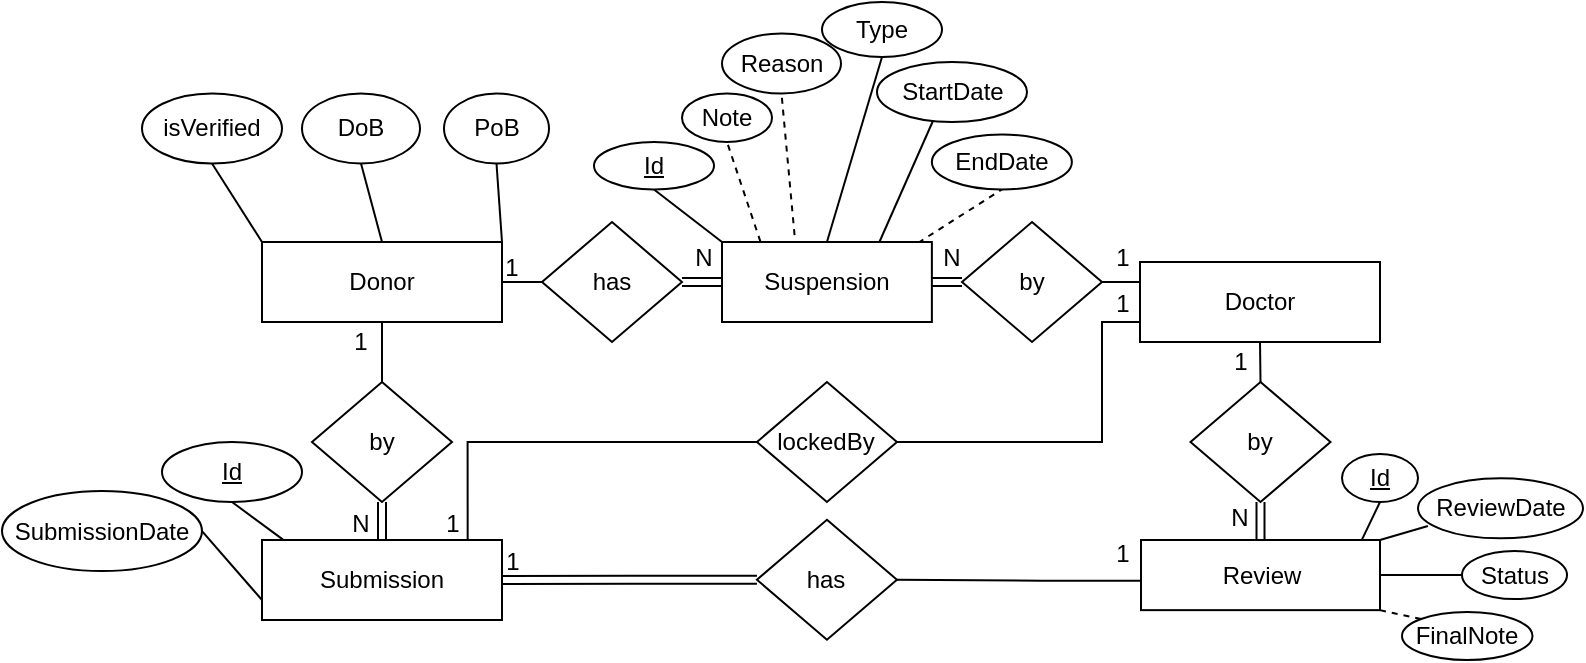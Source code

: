<mxfile version="24.7.5">
  <diagram name="Page-1" id="YJBZmGf09T_ugZpruDGn">
    <mxGraphModel dx="1877" dy="565" grid="1" gridSize="10" guides="1" tooltips="1" connect="1" arrows="1" fold="1" page="1" pageScale="1" pageWidth="827" pageHeight="1169" math="0" shadow="0">
      <root>
        <mxCell id="0" />
        <mxCell id="1" parent="0" />
        <mxCell id="8xb7cWls3KUM-lBE9ush-6" style="rounded=0;orthogonalLoop=1;jettySize=auto;html=1;exitX=0.5;exitY=0;exitDx=0;exitDy=0;entryX=0.5;entryY=1;entryDx=0;entryDy=0;endArrow=none;endFill=0;shape=link;" parent="1" source="8xb7cWls3KUM-lBE9ush-42" target="8xb7cWls3KUM-lBE9ush-43" edge="1">
          <mxGeometry relative="1" as="geometry">
            <mxPoint x="-361.94" y="760.75" as="sourcePoint" />
            <mxPoint x="-361.94" y="550.75" as="targetPoint" />
          </mxGeometry>
        </mxCell>
        <mxCell id="8xb7cWls3KUM-lBE9ush-7" style="rounded=0;orthogonalLoop=1;jettySize=auto;html=1;exitX=0.925;exitY=-0.008;exitDx=0;exitDy=0;entryX=0.5;entryY=1;entryDx=0;entryDy=0;endArrow=none;endFill=0;exitPerimeter=0;" parent="1" source="8xb7cWls3KUM-lBE9ush-42" target="8xb7cWls3KUM-lBE9ush-38" edge="1">
          <mxGeometry relative="1" as="geometry">
            <mxPoint x="-183" y="488.91" as="sourcePoint" />
            <mxPoint x="-243" y="438.91" as="targetPoint" />
          </mxGeometry>
        </mxCell>
        <mxCell id="8xb7cWls3KUM-lBE9ush-8" style="rounded=0;orthogonalLoop=1;jettySize=auto;html=1;exitX=1;exitY=0.5;exitDx=0;exitDy=0;entryX=0;entryY=0.5;entryDx=0;entryDy=0;endArrow=none;endFill=0;" parent="1" source="8xb7cWls3KUM-lBE9ush-42" target="8xb7cWls3KUM-lBE9ush-28" edge="1">
          <mxGeometry relative="1" as="geometry">
            <mxPoint x="-183" y="518.91" as="sourcePoint" />
          </mxGeometry>
        </mxCell>
        <mxCell id="8xb7cWls3KUM-lBE9ush-9" style="rounded=0;orthogonalLoop=1;jettySize=auto;html=1;exitX=1;exitY=1;exitDx=0;exitDy=0;entryX=0;entryY=0;entryDx=0;entryDy=0;endArrow=none;endFill=0;dashed=1;" parent="1" source="8xb7cWls3KUM-lBE9ush-42" target="8xb7cWls3KUM-lBE9ush-29" edge="1">
          <mxGeometry relative="1" as="geometry">
            <mxPoint x="-183" y="508.91" as="sourcePoint" />
          </mxGeometry>
        </mxCell>
        <mxCell id="8xb7cWls3KUM-lBE9ush-10" style="rounded=0;orthogonalLoop=1;jettySize=auto;html=1;exitX=1;exitY=0;exitDx=0;exitDy=0;entryX=0.06;entryY=0.794;entryDx=0;entryDy=0;endArrow=none;endFill=0;entryPerimeter=0;" parent="1" source="8xb7cWls3KUM-lBE9ush-42" target="8xb7cWls3KUM-lBE9ush-30" edge="1">
          <mxGeometry relative="1" as="geometry">
            <mxPoint x="-183" y="498.91" as="sourcePoint" />
          </mxGeometry>
        </mxCell>
        <mxCell id="8xb7cWls3KUM-lBE9ush-12" style="edgeStyle=orthogonalEdgeStyle;rounded=0;orthogonalLoop=1;jettySize=auto;html=1;exitX=0.857;exitY=0.024;exitDx=0;exitDy=0;entryX=0;entryY=0.5;entryDx=0;entryDy=0;endArrow=none;endFill=0;exitPerimeter=0;" parent="1" source="8xb7cWls3KUM-lBE9ush-93" target="8xb7cWls3KUM-lBE9ush-87" edge="1">
          <mxGeometry relative="1" as="geometry">
            <mxPoint x="-45" y="854" as="sourcePoint" />
            <Array as="points">
              <mxPoint x="33" y="500" />
            </Array>
          </mxGeometry>
        </mxCell>
        <mxCell id="8xb7cWls3KUM-lBE9ush-20" style="edgeStyle=orthogonalEdgeStyle;rounded=0;orthogonalLoop=1;jettySize=auto;html=1;exitX=0.5;exitY=1;exitDx=0;exitDy=0;entryX=0.5;entryY=0;entryDx=0;entryDy=0;endArrow=none;endFill=0;shape=link;" parent="1" source="8xb7cWls3KUM-lBE9ush-21" target="8xb7cWls3KUM-lBE9ush-93" edge="1">
          <mxGeometry relative="1" as="geometry">
            <mxPoint x="115.06" y="690" as="sourcePoint" />
            <mxPoint x="-75" y="854" as="targetPoint" />
          </mxGeometry>
        </mxCell>
        <mxCell id="8xb7cWls3KUM-lBE9ush-107" value="" style="edgeStyle=orthogonalEdgeStyle;rounded=0;orthogonalLoop=1;jettySize=auto;html=1;endArrow=none;endFill=0;" parent="1" source="8xb7cWls3KUM-lBE9ush-21" target="8xb7cWls3KUM-lBE9ush-55" edge="1">
          <mxGeometry relative="1" as="geometry" />
        </mxCell>
        <mxCell id="8xb7cWls3KUM-lBE9ush-21" value="by" style="rhombus;whiteSpace=wrap;html=1;" parent="1" vertex="1">
          <mxGeometry x="-45" y="470" width="70" height="60" as="geometry" />
        </mxCell>
        <mxCell id="8xb7cWls3KUM-lBE9ush-27" value="N" style="text;html=1;align=center;verticalAlign=middle;whiteSpace=wrap;rounded=0;" parent="1" vertex="1">
          <mxGeometry x="414" y="533.07" width="10" height="10.17" as="geometry" />
        </mxCell>
        <mxCell id="8xb7cWls3KUM-lBE9ush-28" value="Status" style="ellipse;whiteSpace=wrap;html=1;" parent="1" vertex="1">
          <mxGeometry x="530" y="554.54" width="52.5" height="24" as="geometry" />
        </mxCell>
        <mxCell id="8xb7cWls3KUM-lBE9ush-29" value="FinalNote" style="ellipse;whiteSpace=wrap;html=1;" parent="1" vertex="1">
          <mxGeometry x="500" y="585.0" width="65.25" height="24" as="geometry" />
        </mxCell>
        <mxCell id="8xb7cWls3KUM-lBE9ush-30" value="ReviewDate" style="ellipse;whiteSpace=wrap;html=1;" parent="1" vertex="1">
          <mxGeometry x="508" y="518.18" width="82.5" height="30" as="geometry" />
        </mxCell>
        <mxCell id="8xb7cWls3KUM-lBE9ush-38" value="Id" style="ellipse;whiteSpace=wrap;html=1;align=center;fontStyle=4" parent="1" vertex="1">
          <mxGeometry x="470" y="506" width="38" height="24" as="geometry" />
        </mxCell>
        <mxCell id="8xb7cWls3KUM-lBE9ush-41" style="edgeStyle=orthogonalEdgeStyle;rounded=0;orthogonalLoop=1;jettySize=auto;html=1;exitX=0;exitY=0.5;exitDx=0;exitDy=0;entryX=1;entryY=0.5;entryDx=0;entryDy=0;endArrow=none;endFill=0;" parent="1" source="8xb7cWls3KUM-lBE9ush-42" target="8xb7cWls3KUM-lBE9ush-57" edge="1">
          <mxGeometry relative="1" as="geometry">
            <Array as="points">
              <mxPoint x="320" y="569.34" />
              <mxPoint x="320" y="569.34" />
            </Array>
          </mxGeometry>
        </mxCell>
        <mxCell id="8xb7cWls3KUM-lBE9ush-42" value="Review" style="rounded=0;whiteSpace=wrap;html=1;" parent="1" vertex="1">
          <mxGeometry x="369.5" y="549" width="119.5" height="35.07" as="geometry" />
        </mxCell>
        <mxCell id="8xb7cWls3KUM-lBE9ush-110" style="edgeStyle=orthogonalEdgeStyle;rounded=0;orthogonalLoop=1;jettySize=auto;html=1;exitX=0.5;exitY=0;exitDx=0;exitDy=0;entryX=0.5;entryY=1;entryDx=0;entryDy=0;endArrow=none;endFill=0;" parent="1" source="8xb7cWls3KUM-lBE9ush-43" target="8xb7cWls3KUM-lBE9ush-51" edge="1">
          <mxGeometry relative="1" as="geometry" />
        </mxCell>
        <mxCell id="8xb7cWls3KUM-lBE9ush-43" value="by" style="rhombus;whiteSpace=wrap;html=1;" parent="1" vertex="1">
          <mxGeometry x="394.25" y="470" width="70" height="60" as="geometry" />
        </mxCell>
        <mxCell id="8xb7cWls3KUM-lBE9ush-44" value="isVerified" style="ellipse;whiteSpace=wrap;html=1;" parent="1" vertex="1">
          <mxGeometry x="-130" y="325.75" width="70" height="35" as="geometry" />
        </mxCell>
        <mxCell id="8xb7cWls3KUM-lBE9ush-51" value="Doctor" style="rounded=0;whiteSpace=wrap;html=1;" parent="1" vertex="1">
          <mxGeometry x="369" y="410" width="120" height="40" as="geometry" />
        </mxCell>
        <mxCell id="8xb7cWls3KUM-lBE9ush-54" style="rounded=0;orthogonalLoop=1;jettySize=auto;html=1;exitX=0;exitY=0;exitDx=0;exitDy=0;entryX=0.5;entryY=1;entryDx=0;entryDy=0;endArrow=none;endFill=0;" parent="1" source="8xb7cWls3KUM-lBE9ush-55" target="8xb7cWls3KUM-lBE9ush-44" edge="1">
          <mxGeometry relative="1" as="geometry" />
        </mxCell>
        <mxCell id="8xb7cWls3KUM-lBE9ush-105" style="edgeStyle=orthogonalEdgeStyle;rounded=0;orthogonalLoop=1;jettySize=auto;html=1;exitX=1;exitY=0.5;exitDx=0;exitDy=0;entryX=0;entryY=0.5;entryDx=0;entryDy=0;endArrow=none;endFill=0;" parent="1" source="8xb7cWls3KUM-lBE9ush-55" target="8xb7cWls3KUM-lBE9ush-60" edge="1">
          <mxGeometry relative="1" as="geometry">
            <Array as="points">
              <mxPoint x="8" y="420" />
            </Array>
          </mxGeometry>
        </mxCell>
        <mxCell id="8xb7cWls3KUM-lBE9ush-55" value="Donor" style="rounded=0;whiteSpace=wrap;html=1;" parent="1" vertex="1">
          <mxGeometry x="-70" y="400" width="120" height="40" as="geometry" />
        </mxCell>
        <mxCell id="8xb7cWls3KUM-lBE9ush-56" value="1" style="text;html=1;align=center;verticalAlign=middle;whiteSpace=wrap;rounded=0;" parent="1" vertex="1">
          <mxGeometry x="415" y="450.0" width="9" height="20" as="geometry" />
        </mxCell>
        <mxCell id="8xb7cWls3KUM-lBE9ush-57" value="has" style="rhombus;whiteSpace=wrap;html=1;" parent="1" vertex="1">
          <mxGeometry x="177.47" y="538.87" width="70" height="60" as="geometry" />
        </mxCell>
        <mxCell id="8xb7cWls3KUM-lBE9ush-59" value="1" style="text;html=1;align=center;verticalAlign=middle;whiteSpace=wrap;rounded=0;" parent="1" vertex="1">
          <mxGeometry x="356" y="551.34" width="9" height="10" as="geometry" />
        </mxCell>
        <mxCell id="8xb7cWls3KUM-lBE9ush-60" value="has" style="rhombus;whiteSpace=wrap;html=1;" parent="1" vertex="1">
          <mxGeometry x="70" y="390" width="70" height="60" as="geometry" />
        </mxCell>
        <mxCell id="8xb7cWls3KUM-lBE9ush-61" style="rounded=0;orthogonalLoop=1;jettySize=auto;html=1;exitX=0.183;exitY=-0.005;exitDx=0;exitDy=0;entryX=0.5;entryY=1;entryDx=0;entryDy=0;endArrow=none;endFill=0;exitPerimeter=0;dashed=1;" parent="1" source="8xb7cWls3KUM-lBE9ush-67" target="8xb7cWls3KUM-lBE9ush-72" edge="1">
          <mxGeometry relative="1" as="geometry" />
        </mxCell>
        <mxCell id="8xb7cWls3KUM-lBE9ush-62" style="rounded=0;orthogonalLoop=1;jettySize=auto;html=1;exitX=0.5;exitY=0;exitDx=0;exitDy=0;entryX=0.5;entryY=1;entryDx=0;entryDy=0;endArrow=none;endFill=0;" parent="1" source="8xb7cWls3KUM-lBE9ush-67" target="8xb7cWls3KUM-lBE9ush-68" edge="1">
          <mxGeometry relative="1" as="geometry" />
        </mxCell>
        <mxCell id="8xb7cWls3KUM-lBE9ush-63" style="rounded=0;orthogonalLoop=1;jettySize=auto;html=1;exitX=0.75;exitY=0;exitDx=0;exitDy=0;entryX=0.378;entryY=0.954;entryDx=0;entryDy=0;endArrow=none;endFill=0;entryPerimeter=0;" parent="1" source="8xb7cWls3KUM-lBE9ush-67" target="8xb7cWls3KUM-lBE9ush-69" edge="1">
          <mxGeometry relative="1" as="geometry" />
        </mxCell>
        <mxCell id="8xb7cWls3KUM-lBE9ush-64" style="rounded=0;orthogonalLoop=1;jettySize=auto;html=1;exitX=0.935;exitY=0.009;exitDx=0;exitDy=0;entryX=0.5;entryY=1;entryDx=0;entryDy=0;endArrow=none;endFill=0;dashed=1;exitPerimeter=0;" parent="1" source="8xb7cWls3KUM-lBE9ush-67" target="8xb7cWls3KUM-lBE9ush-70" edge="1">
          <mxGeometry relative="1" as="geometry" />
        </mxCell>
        <mxCell id="8xb7cWls3KUM-lBE9ush-65" style="rounded=0;orthogonalLoop=1;jettySize=auto;html=1;exitX=0.351;exitY=0.064;exitDx=0;exitDy=0;entryX=0.5;entryY=1;entryDx=0;entryDy=0;endArrow=none;endFill=0;exitPerimeter=0;dashed=1;" parent="1" source="8xb7cWls3KUM-lBE9ush-67" target="8xb7cWls3KUM-lBE9ush-71" edge="1">
          <mxGeometry relative="1" as="geometry" />
        </mxCell>
        <mxCell id="8xb7cWls3KUM-lBE9ush-66" value="" style="edgeStyle=orthogonalEdgeStyle;rounded=0;orthogonalLoop=1;jettySize=auto;html=1;endArrow=none;endFill=0;shape=link;" parent="1" source="8xb7cWls3KUM-lBE9ush-67" target="8xb7cWls3KUM-lBE9ush-60" edge="1">
          <mxGeometry relative="1" as="geometry" />
        </mxCell>
        <mxCell id="8xb7cWls3KUM-lBE9ush-67" value="&lt;div&gt;&lt;span style=&quot;background-color: initial;&quot;&gt;Suspension&lt;/span&gt;&lt;br&gt;&lt;/div&gt;" style="rounded=0;whiteSpace=wrap;html=1;" parent="1" vertex="1">
          <mxGeometry x="160" y="400.0" width="104.94" height="40" as="geometry" />
        </mxCell>
        <mxCell id="8xb7cWls3KUM-lBE9ush-68" value="Type" style="ellipse;whiteSpace=wrap;html=1;" parent="1" vertex="1">
          <mxGeometry x="210" y="280" width="60" height="27.5" as="geometry" />
        </mxCell>
        <mxCell id="8xb7cWls3KUM-lBE9ush-69" value="StartDate" style="ellipse;whiteSpace=wrap;html=1;" parent="1" vertex="1">
          <mxGeometry x="237.5" y="310" width="75" height="30" as="geometry" />
        </mxCell>
        <mxCell id="8xb7cWls3KUM-lBE9ush-70" value="EndDate" style="ellipse;whiteSpace=wrap;html=1;" parent="1" vertex="1">
          <mxGeometry x="264.94" y="346.25" width="70" height="27.5" as="geometry" />
        </mxCell>
        <mxCell id="8xb7cWls3KUM-lBE9ush-71" value="Reason" style="ellipse;whiteSpace=wrap;html=1;" parent="1" vertex="1">
          <mxGeometry x="160" y="295.75" width="59.5" height="30" as="geometry" />
        </mxCell>
        <mxCell id="8xb7cWls3KUM-lBE9ush-72" value="Note" style="ellipse;whiteSpace=wrap;html=1;" parent="1" vertex="1">
          <mxGeometry x="140" y="325.75" width="45" height="24.25" as="geometry" />
        </mxCell>
        <mxCell id="8xb7cWls3KUM-lBE9ush-73" style="rounded=0;orthogonalLoop=1;jettySize=auto;html=1;exitX=0.5;exitY=1;exitDx=0;exitDy=0;entryX=0;entryY=0;entryDx=0;entryDy=0;endArrow=none;endFill=0;" parent="1" source="8xb7cWls3KUM-lBE9ush-74" target="8xb7cWls3KUM-lBE9ush-67" edge="1">
          <mxGeometry relative="1" as="geometry" />
        </mxCell>
        <mxCell id="8xb7cWls3KUM-lBE9ush-74" value="&lt;u&gt;Id&lt;/u&gt;" style="ellipse;whiteSpace=wrap;html=1;" parent="1" vertex="1">
          <mxGeometry x="96" y="350" width="60" height="23.75" as="geometry" />
        </mxCell>
        <mxCell id="8xb7cWls3KUM-lBE9ush-75" style="edgeStyle=orthogonalEdgeStyle;rounded=0;orthogonalLoop=1;jettySize=auto;html=1;exitX=0;exitY=0.5;exitDx=0;exitDy=0;entryX=1;entryY=0.5;entryDx=0;entryDy=0;endArrow=none;endFill=0;shape=link;" parent="1" source="8xb7cWls3KUM-lBE9ush-76" target="8xb7cWls3KUM-lBE9ush-67" edge="1">
          <mxGeometry relative="1" as="geometry" />
        </mxCell>
        <mxCell id="8xb7cWls3KUM-lBE9ush-108" style="edgeStyle=orthogonalEdgeStyle;rounded=0;orthogonalLoop=1;jettySize=auto;html=1;exitX=1;exitY=0.5;exitDx=0;exitDy=0;entryX=0;entryY=0.25;entryDx=0;entryDy=0;endArrow=none;endFill=0;" parent="1" source="8xb7cWls3KUM-lBE9ush-76" target="8xb7cWls3KUM-lBE9ush-51" edge="1">
          <mxGeometry relative="1" as="geometry" />
        </mxCell>
        <mxCell id="8xb7cWls3KUM-lBE9ush-76" value="by" style="rhombus;whiteSpace=wrap;html=1;" parent="1" vertex="1">
          <mxGeometry x="280" y="390" width="70" height="60" as="geometry" />
        </mxCell>
        <mxCell id="8xb7cWls3KUM-lBE9ush-77" value="1" style="text;html=1;align=center;verticalAlign=middle;whiteSpace=wrap;rounded=0;" parent="1" vertex="1">
          <mxGeometry x="356" y="398.43" width="9" height="20" as="geometry" />
        </mxCell>
        <mxCell id="8xb7cWls3KUM-lBE9ush-78" value="N" style="text;html=1;align=center;verticalAlign=middle;whiteSpace=wrap;rounded=0;" parent="1" vertex="1">
          <mxGeometry x="270" y="403.34" width="10" height="10.17" as="geometry" />
        </mxCell>
        <mxCell id="8xb7cWls3KUM-lBE9ush-79" value="N" style="text;html=1;align=center;verticalAlign=middle;whiteSpace=wrap;rounded=0;" parent="1" vertex="1">
          <mxGeometry x="146" y="403.34" width="10" height="10.17" as="geometry" />
        </mxCell>
        <mxCell id="8xb7cWls3KUM-lBE9ush-80" value="1" style="text;html=1;align=center;verticalAlign=middle;whiteSpace=wrap;rounded=0;" parent="1" vertex="1">
          <mxGeometry x="50" y="408.26" width="10" height="10.17" as="geometry" />
        </mxCell>
        <mxCell id="8xb7cWls3KUM-lBE9ush-83" value="1" style="text;html=1;align=center;verticalAlign=middle;whiteSpace=wrap;rounded=0;" parent="1" vertex="1">
          <mxGeometry x="-25" y="445" width="9" height="10" as="geometry" />
        </mxCell>
        <mxCell id="8xb7cWls3KUM-lBE9ush-86" style="edgeStyle=orthogonalEdgeStyle;rounded=0;orthogonalLoop=1;jettySize=auto;html=1;exitX=1;exitY=0.5;exitDx=0;exitDy=0;entryX=0;entryY=0.75;entryDx=0;entryDy=0;endArrow=none;endFill=0;" parent="1" source="8xb7cWls3KUM-lBE9ush-87" target="8xb7cWls3KUM-lBE9ush-51" edge="1">
          <mxGeometry relative="1" as="geometry">
            <Array as="points">
              <mxPoint x="350" y="500" />
              <mxPoint x="350" y="440" />
            </Array>
          </mxGeometry>
        </mxCell>
        <mxCell id="8xb7cWls3KUM-lBE9ush-87" value="lockedBy" style="rhombus;whiteSpace=wrap;html=1;" parent="1" vertex="1">
          <mxGeometry x="177.47" y="470" width="70" height="60" as="geometry" />
        </mxCell>
        <mxCell id="8xb7cWls3KUM-lBE9ush-88" value="1" style="text;html=1;align=center;verticalAlign=middle;whiteSpace=wrap;rounded=0;" parent="1" vertex="1">
          <mxGeometry x="356" y="425.17" width="9" height="11.66" as="geometry" />
        </mxCell>
        <mxCell id="8xb7cWls3KUM-lBE9ush-90" style="rounded=0;orthogonalLoop=1;jettySize=auto;html=1;exitX=0;exitY=0.75;exitDx=0;exitDy=0;entryX=1;entryY=0.5;entryDx=0;entryDy=0;endArrow=none;endFill=0;" parent="1" source="8xb7cWls3KUM-lBE9ush-93" target="8xb7cWls3KUM-lBE9ush-94" edge="1">
          <mxGeometry relative="1" as="geometry" />
        </mxCell>
        <mxCell id="8xb7cWls3KUM-lBE9ush-91" style="rounded=0;orthogonalLoop=1;jettySize=auto;html=1;exitX=0.089;exitY=-0.002;exitDx=0;exitDy=0;entryX=0.5;entryY=1;entryDx=0;entryDy=0;endArrow=none;endFill=0;exitPerimeter=0;" parent="1" source="8xb7cWls3KUM-lBE9ush-93" target="8xb7cWls3KUM-lBE9ush-95" edge="1">
          <mxGeometry relative="1" as="geometry" />
        </mxCell>
        <mxCell id="8xb7cWls3KUM-lBE9ush-93" value="Submission" style="rounded=0;whiteSpace=wrap;html=1;" parent="1" vertex="1">
          <mxGeometry x="-70" y="549" width="120" height="40" as="geometry" />
        </mxCell>
        <mxCell id="8xb7cWls3KUM-lBE9ush-94" value="SubmissionDate" style="ellipse;whiteSpace=wrap;html=1;" parent="1" vertex="1">
          <mxGeometry x="-200" y="524.54" width="100" height="40" as="geometry" />
        </mxCell>
        <mxCell id="8xb7cWls3KUM-lBE9ush-95" value="&lt;u&gt;Id&lt;/u&gt;" style="ellipse;whiteSpace=wrap;html=1;" parent="1" vertex="1">
          <mxGeometry x="-120" y="500.0" width="70" height="30" as="geometry" />
        </mxCell>
        <mxCell id="8xb7cWls3KUM-lBE9ush-98" style="edgeStyle=orthogonalEdgeStyle;rounded=0;orthogonalLoop=1;jettySize=auto;html=1;exitX=0;exitY=0.5;exitDx=0;exitDy=0;entryX=1;entryY=0.5;entryDx=0;entryDy=0;endArrow=none;endFill=0;shape=link;" parent="1" source="8xb7cWls3KUM-lBE9ush-57" target="8xb7cWls3KUM-lBE9ush-93" edge="1">
          <mxGeometry relative="1" as="geometry">
            <mxPoint x="31" y="831" as="sourcePoint" />
            <mxPoint x="154.06" y="1110.75" as="targetPoint" />
          </mxGeometry>
        </mxCell>
        <mxCell id="8xb7cWls3KUM-lBE9ush-99" value="1" style="text;html=1;align=center;verticalAlign=middle;whiteSpace=wrap;rounded=0;" parent="1" vertex="1">
          <mxGeometry x="51" y="554.54" width="9" height="10" as="geometry" />
        </mxCell>
        <mxCell id="8xb7cWls3KUM-lBE9ush-100" value="N" style="text;html=1;align=center;verticalAlign=middle;whiteSpace=wrap;rounded=0;" parent="1" vertex="1">
          <mxGeometry x="-25" y="536.18" width="9" height="10" as="geometry" />
        </mxCell>
        <mxCell id="8xb7cWls3KUM-lBE9ush-101" value="1" style="text;html=1;align=center;verticalAlign=middle;whiteSpace=wrap;rounded=0;" parent="1" vertex="1">
          <mxGeometry x="21" y="536.18" width="9" height="10" as="geometry" />
        </mxCell>
        <mxCell id="fmtyYkbQ7yF-ID-45xBk-4" style="rounded=0;orthogonalLoop=1;jettySize=auto;html=1;exitX=0.5;exitY=1;exitDx=0;exitDy=0;entryX=0.5;entryY=0;entryDx=0;entryDy=0;endArrow=none;endFill=0;" edge="1" parent="1" source="fmtyYkbQ7yF-ID-45xBk-1" target="8xb7cWls3KUM-lBE9ush-55">
          <mxGeometry relative="1" as="geometry" />
        </mxCell>
        <mxCell id="fmtyYkbQ7yF-ID-45xBk-1" value="DoB" style="ellipse;whiteSpace=wrap;html=1;" vertex="1" parent="1">
          <mxGeometry x="-50" y="325.75" width="59" height="35" as="geometry" />
        </mxCell>
        <mxCell id="fmtyYkbQ7yF-ID-45xBk-3" style="rounded=0;orthogonalLoop=1;jettySize=auto;html=1;exitX=0.5;exitY=1;exitDx=0;exitDy=0;entryX=1;entryY=0;entryDx=0;entryDy=0;endArrow=none;endFill=0;" edge="1" parent="1" source="fmtyYkbQ7yF-ID-45xBk-2" target="8xb7cWls3KUM-lBE9ush-55">
          <mxGeometry relative="1" as="geometry" />
        </mxCell>
        <mxCell id="fmtyYkbQ7yF-ID-45xBk-2" value="PoB" style="ellipse;whiteSpace=wrap;html=1;" vertex="1" parent="1">
          <mxGeometry x="21" y="325.75" width="52.5" height="35" as="geometry" />
        </mxCell>
      </root>
    </mxGraphModel>
  </diagram>
</mxfile>
